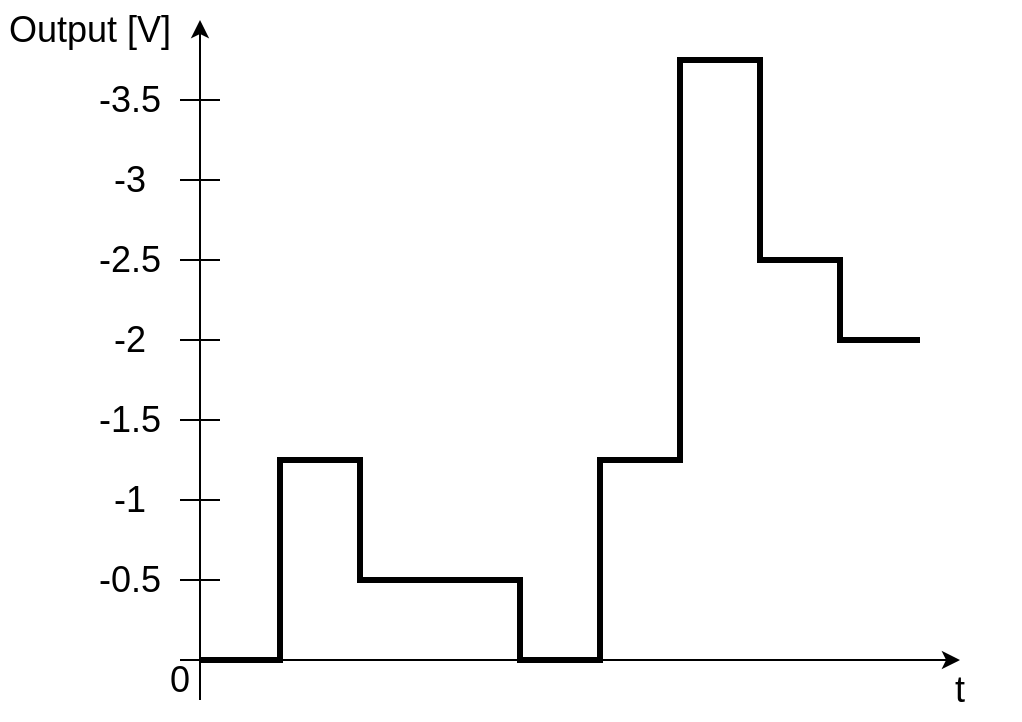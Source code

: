 <mxfile version="21.2.1" type="device">
  <diagram name="Page-1" id="184nWs_8vWr7Q-ZQjSF1">
    <mxGraphModel dx="768" dy="582" grid="1" gridSize="10" guides="1" tooltips="1" connect="1" arrows="1" fold="1" page="1" pageScale="1" pageWidth="827" pageHeight="1169" math="0" shadow="0">
      <root>
        <mxCell id="0" />
        <mxCell id="1" parent="0" />
        <mxCell id="t8ckfa3i_nwa1F3nc-ZP-1" value="" style="endArrow=classic;html=1;rounded=0;" edge="1" parent="1">
          <mxGeometry width="50" height="50" relative="1" as="geometry">
            <mxPoint x="200" y="500" as="sourcePoint" />
            <mxPoint x="200" y="160" as="targetPoint" />
          </mxGeometry>
        </mxCell>
        <mxCell id="t8ckfa3i_nwa1F3nc-ZP-2" value="" style="endArrow=classic;html=1;rounded=0;" edge="1" parent="1">
          <mxGeometry width="50" height="50" relative="1" as="geometry">
            <mxPoint x="190" y="480" as="sourcePoint" />
            <mxPoint x="580" y="480" as="targetPoint" />
          </mxGeometry>
        </mxCell>
        <mxCell id="t8ckfa3i_nwa1F3nc-ZP-3" value="" style="endArrow=none;html=1;rounded=0;" edge="1" parent="1">
          <mxGeometry width="50" height="50" relative="1" as="geometry">
            <mxPoint x="190" y="280" as="sourcePoint" />
            <mxPoint x="210" y="280" as="targetPoint" />
          </mxGeometry>
        </mxCell>
        <mxCell id="t8ckfa3i_nwa1F3nc-ZP-4" value="" style="endArrow=none;html=1;rounded=0;" edge="1" parent="1">
          <mxGeometry width="50" height="50" relative="1" as="geometry">
            <mxPoint x="190" y="320" as="sourcePoint" />
            <mxPoint x="210" y="320" as="targetPoint" />
          </mxGeometry>
        </mxCell>
        <mxCell id="t8ckfa3i_nwa1F3nc-ZP-5" value="" style="endArrow=none;html=1;rounded=0;" edge="1" parent="1">
          <mxGeometry width="50" height="50" relative="1" as="geometry">
            <mxPoint x="190" y="360" as="sourcePoint" />
            <mxPoint x="210" y="360" as="targetPoint" />
          </mxGeometry>
        </mxCell>
        <mxCell id="t8ckfa3i_nwa1F3nc-ZP-6" value="" style="endArrow=none;html=1;rounded=0;" edge="1" parent="1">
          <mxGeometry width="50" height="50" relative="1" as="geometry">
            <mxPoint x="190" y="400" as="sourcePoint" />
            <mxPoint x="210" y="400" as="targetPoint" />
          </mxGeometry>
        </mxCell>
        <mxCell id="t8ckfa3i_nwa1F3nc-ZP-7" value="" style="endArrow=none;html=1;rounded=0;" edge="1" parent="1">
          <mxGeometry width="50" height="50" relative="1" as="geometry">
            <mxPoint x="190" y="440" as="sourcePoint" />
            <mxPoint x="210" y="440" as="targetPoint" />
          </mxGeometry>
        </mxCell>
        <mxCell id="t8ckfa3i_nwa1F3nc-ZP-8" value="0" style="text;html=1;strokeColor=none;fillColor=none;align=center;verticalAlign=middle;whiteSpace=wrap;rounded=0;fontSize=18;" vertex="1" parent="1">
          <mxGeometry x="180" y="480" width="20" height="20" as="geometry" />
        </mxCell>
        <mxCell id="t8ckfa3i_nwa1F3nc-ZP-9" value="t" style="text;html=1;strokeColor=none;fillColor=none;align=center;verticalAlign=middle;whiteSpace=wrap;rounded=0;fontSize=18;" vertex="1" parent="1">
          <mxGeometry x="550" y="480" width="60" height="30" as="geometry" />
        </mxCell>
        <mxCell id="t8ckfa3i_nwa1F3nc-ZP-10" value="Output [V]" style="text;html=1;strokeColor=none;fillColor=none;align=center;verticalAlign=middle;whiteSpace=wrap;rounded=0;fontSize=18;" vertex="1" parent="1">
          <mxGeometry x="100" y="150" width="90" height="30" as="geometry" />
        </mxCell>
        <mxCell id="t8ckfa3i_nwa1F3nc-ZP-11" value="-0.5" style="text;html=1;strokeColor=none;fillColor=none;align=center;verticalAlign=middle;whiteSpace=wrap;rounded=0;fontSize=18;" vertex="1" parent="1">
          <mxGeometry x="150" y="430" width="30" height="20" as="geometry" />
        </mxCell>
        <mxCell id="t8ckfa3i_nwa1F3nc-ZP-12" value="-1" style="text;html=1;strokeColor=none;fillColor=none;align=center;verticalAlign=middle;whiteSpace=wrap;rounded=0;fontSize=18;" vertex="1" parent="1">
          <mxGeometry x="150" y="390" width="30" height="20" as="geometry" />
        </mxCell>
        <mxCell id="t8ckfa3i_nwa1F3nc-ZP-13" value="-2" style="text;html=1;strokeColor=none;fillColor=none;align=center;verticalAlign=middle;whiteSpace=wrap;rounded=0;fontSize=18;" vertex="1" parent="1">
          <mxGeometry x="150" y="310" width="30" height="20" as="geometry" />
        </mxCell>
        <mxCell id="t8ckfa3i_nwa1F3nc-ZP-14" value="-3" style="text;html=1;strokeColor=none;fillColor=none;align=center;verticalAlign=middle;whiteSpace=wrap;rounded=0;fontSize=18;" vertex="1" parent="1">
          <mxGeometry x="150" y="230" width="30" height="20" as="geometry" />
        </mxCell>
        <mxCell id="t8ckfa3i_nwa1F3nc-ZP-15" value="-1.5" style="text;html=1;strokeColor=none;fillColor=none;align=center;verticalAlign=middle;whiteSpace=wrap;rounded=0;fontSize=18;" vertex="1" parent="1">
          <mxGeometry x="150" y="350" width="30" height="20" as="geometry" />
        </mxCell>
        <mxCell id="t8ckfa3i_nwa1F3nc-ZP-16" value="-2.5" style="text;html=1;strokeColor=none;fillColor=none;align=center;verticalAlign=middle;whiteSpace=wrap;rounded=0;fontSize=18;" vertex="1" parent="1">
          <mxGeometry x="150" y="270" width="30" height="20" as="geometry" />
        </mxCell>
        <mxCell id="t8ckfa3i_nwa1F3nc-ZP-17" value="-3.5" style="text;html=1;strokeColor=none;fillColor=none;align=center;verticalAlign=middle;whiteSpace=wrap;rounded=0;fontSize=18;" vertex="1" parent="1">
          <mxGeometry x="150" y="190" width="30" height="20" as="geometry" />
        </mxCell>
        <mxCell id="t8ckfa3i_nwa1F3nc-ZP-18" value="" style="endArrow=none;html=1;rounded=0;" edge="1" parent="1">
          <mxGeometry width="50" height="50" relative="1" as="geometry">
            <mxPoint x="190" y="200" as="sourcePoint" />
            <mxPoint x="210" y="200" as="targetPoint" />
          </mxGeometry>
        </mxCell>
        <mxCell id="t8ckfa3i_nwa1F3nc-ZP-19" value="" style="endArrow=none;html=1;rounded=0;" edge="1" parent="1">
          <mxGeometry width="50" height="50" relative="1" as="geometry">
            <mxPoint x="190" y="240" as="sourcePoint" />
            <mxPoint x="210" y="240" as="targetPoint" />
          </mxGeometry>
        </mxCell>
        <mxCell id="t8ckfa3i_nwa1F3nc-ZP-23" value="" style="endArrow=none;html=1;rounded=0;exitX=1;exitY=0;exitDx=0;exitDy=0;strokeWidth=3;" edge="1" parent="1" source="t8ckfa3i_nwa1F3nc-ZP-8">
          <mxGeometry width="50" height="50" relative="1" as="geometry">
            <mxPoint x="390" y="460" as="sourcePoint" />
            <mxPoint x="560" y="320" as="targetPoint" />
            <Array as="points">
              <mxPoint x="240" y="480" />
              <mxPoint x="240" y="380" />
              <mxPoint x="280" y="380" />
              <mxPoint x="280" y="440" />
              <mxPoint x="360" y="440" />
              <mxPoint x="360" y="480" />
              <mxPoint x="400" y="480" />
              <mxPoint x="400" y="380" />
              <mxPoint x="440" y="380" />
              <mxPoint x="440" y="180" />
              <mxPoint x="480" y="180" />
              <mxPoint x="480" y="280" />
              <mxPoint x="520" y="280" />
              <mxPoint x="520" y="320" />
            </Array>
          </mxGeometry>
        </mxCell>
      </root>
    </mxGraphModel>
  </diagram>
</mxfile>
